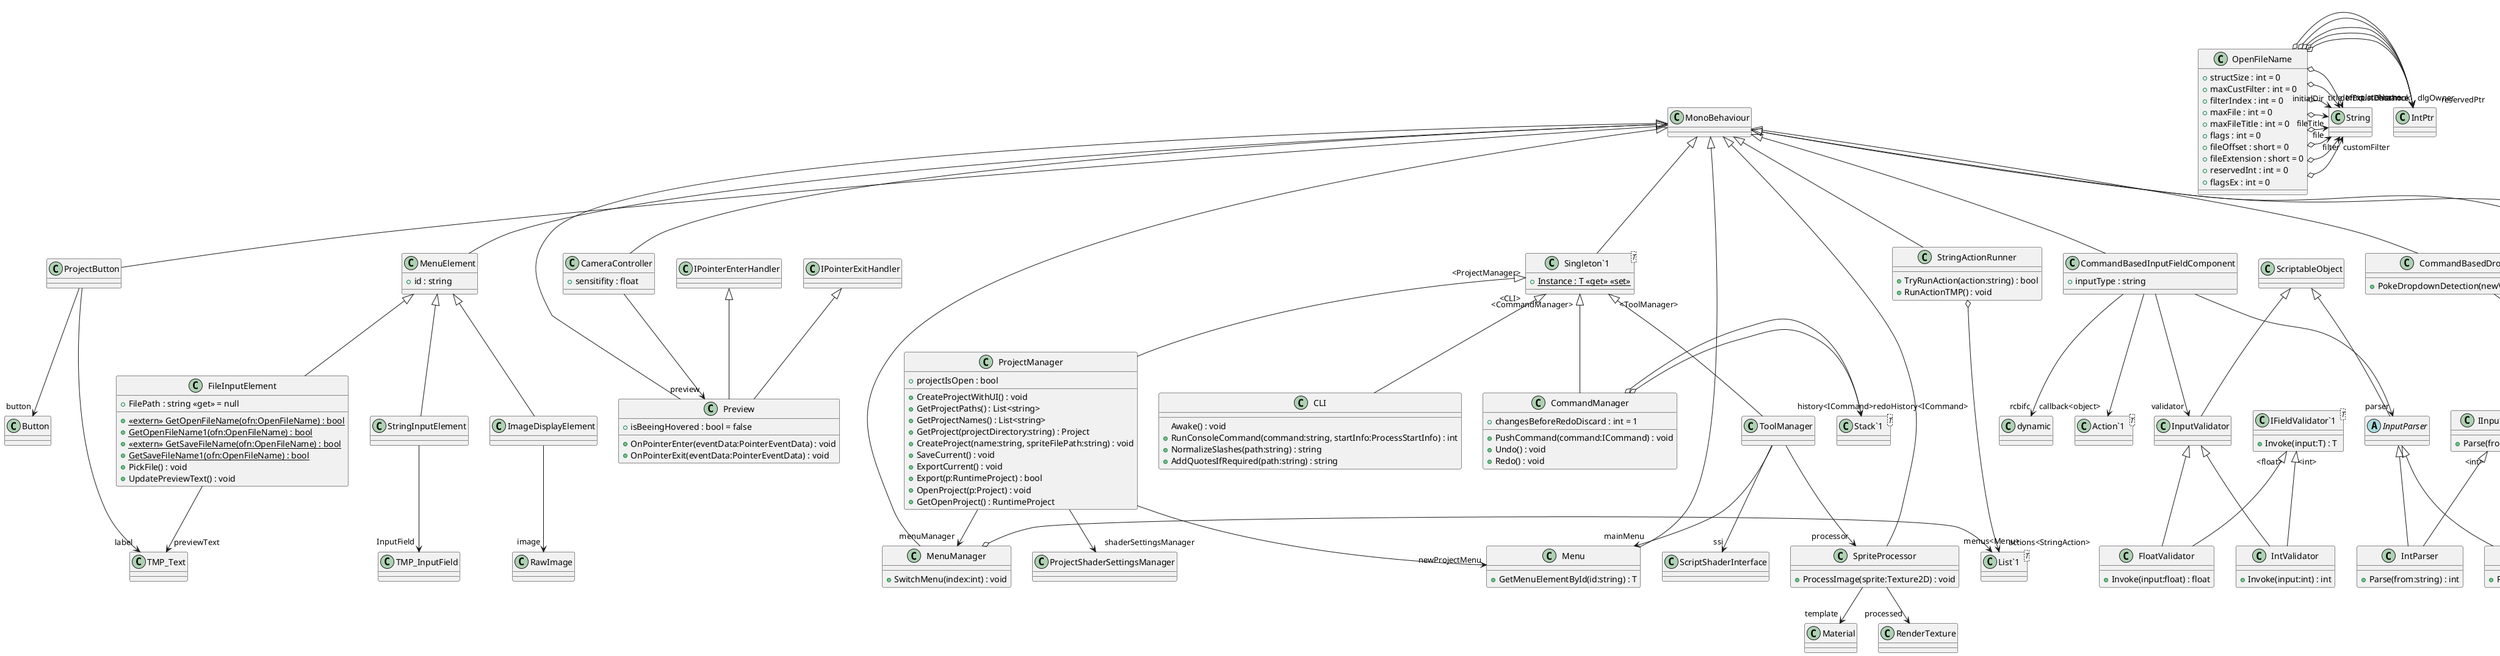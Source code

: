 @startuml
class RuntimeProject {
    + RuntimeProject(serializedProject:Project)
}
RuntimeProject --> "sprite" Texture2D
RuntimeProject --> "serializedProject" Project
class ToolManager {
}
class "Singleton`1"<T> {
}
"Singleton`1" "<ToolManager>" <|-- ToolManager
ToolManager --> "ssi" ScriptShaderInterface
ToolManager --> "processor" SpriteProcessor
ToolManager --> "mainMenu" Menu
class SpriteProcessor {
    + ProcessImage(sprite:Texture2D) : void
}
MonoBehaviour <|-- SpriteProcessor
SpriteProcessor --> "template" Material
SpriteProcessor --> "processed" RenderTexture
class CommandManager {
    + changesBeforeRedoDiscard : int = 1
    + PushCommand(command:ICommand) : void
    + Undo() : void
    + Redo() : void
}
class "Singleton`1"<T> {
}
class "Stack`1"<T> {
}
"Singleton`1" "<CommandManager>" <|-- CommandManager
CommandManager o-> "history<ICommand>" "Stack`1"
CommandManager o-> "redoHistory<ICommand>" "Stack`1"
interface ICommand {
    + Execute() : void
    + Undo() : void
    + Redo() : void
}
class StringAction <<struct>> {
    + action : string
}
class StringActionRunner {
    + TryRunAction(action:string) : bool
    + RunActionTMP() : void
}
class "List`1"<T> {
}
StringAction --> "reaction" UnityEvent
MonoBehaviour <|-- StringActionRunner
StringActionRunner o-> "actions<StringAction>" "List`1"
class "Singleton`1"<T> {
    + {static} Instance : T <<get>> <<set>>
}
MonoBehaviour <|-- "Singleton`1"
class CLI {
    Awake() : void
    + RunConsoleCommand(command:string, startInfo:ProcessStartInfo) : int
    + NormalizeSlashes(path:string) : string
    + AddQuotesIfRequired(path:string) : string
}
class "Singleton`1"<T> {
}
"Singleton`1" "<CLI>" <|-- CLI
class DropdownToContextMenu {
}
MonoBehaviour <|-- DropdownToContextMenu
class CommandBasedDropdown {
    + PokeDropdownDetection(newValue:int) : void
}
class "UnityEvent`1"<T> {
}
MonoBehaviour <|-- CommandBasedDropdown
CommandBasedDropdown --> "onValueChanged<int>" "UnityEvent`1"
class "CommandBasedInputField`1"<T> {
    + CommandBasedInputField(inputField:TMP_InputField, parser:IInputParser<T>, validator:IFieldValidator<T>, callback:Action<T>)
    + Poke(newValue:string) : void
    + BindToShader(shaderBinding:ShaderBinding) : void
}
class Preview {
    + isBeeingHovered : bool = false
    + OnPointerEnter(eventData:PointerEventData) : void
    + OnPointerExit(eventData:PointerEventData) : void
}
MonoBehaviour <|-- Preview
IPointerEnterHandler <|-- Preview
IPointerExitHandler <|-- Preview
class CameraController {
    + sensitifity : float
}
MonoBehaviour <|-- CameraController
CameraController --> "preview" Preview
class ProjectManager {
    + projectIsOpen : bool
    + CreateProjectWithUI() : void
    + GetProjectPaths() : List<string>
    + GetProjectNames() : List<string>
    + GetProject(projectDirectory:string) : Project
    + CreateProject(name:string, spriteFilePath:string) : void
    + SaveCurrent() : void
    + ExportCurrent() : void
    + Export(p:RuntimeProject) : bool
    + OpenProject(p:Project) : void
    + GetOpenProject() : RuntimeProject
}
class "Singleton`1"<T> {
}
"Singleton`1" "<ProjectManager>" <|-- ProjectManager
ProjectManager --> "shaderSettingsManager" ProjectShaderSettingsManager
ProjectManager --> "menuManager" MenuManager
ProjectManager --> "newProjectMenu" Menu
class Project <<struct>> {
    + name : string
    + projectDirectory : string
    + originalSpritePath : string
    + shaderSettings : string
}
class ProjectDisplay {
    Start() : void
}
MonoBehaviour <|-- ProjectDisplay
ProjectDisplay --> "templateProject" GameObject
class ProjectButton {
}
MonoBehaviour <|-- ProjectButton
ProjectButton --> "button" Button
ProjectButton --> "label" TMP_Text
class InputValidator {
}
ScriptableObject <|-- InputValidator
interface "IFieldValidator`1"<T> {
    + Invoke(input:T) : T
}
interface "IInputParser`1"<out T> {
    + Parse(from:string) : T
}
abstract class InputParser {
}
ScriptableObject <|-- InputParser
class MenuElement {
    + id : string
}
MonoBehaviour <|-- MenuElement
class Menu {
    + GetMenuElementById(id:string) : T
}
MonoBehaviour <|-- Menu
class MenuManager {
    + SwitchMenu(index:int) : void
}
class "List`1"<T> {
}
MonoBehaviour <|-- MenuManager
MenuManager o-> "menus<Menu>" "List`1"
class IntParser {
    + Parse(from:string) : int
}
class "IInputParser`1"<T> {
}
InputParser <|-- IntParser
"IInputParser`1" "<int>" <|-- IntParser
class FloatValidator {
    + Invoke(input:float) : float
}
class "IFieldValidator`1"<T> {
}
InputValidator <|-- FloatValidator
"IFieldValidator`1" "<float>" <|-- FloatValidator
class IntValidator {
    + Invoke(input:int) : int
}
class "IFieldValidator`1"<T> {
}
InputValidator <|-- IntValidator
"IFieldValidator`1" "<int>" <|-- IntValidator
class FloatParser {
    + Parse(from:string) : float
}
class "IInputParser`1"<T> {
}
InputParser <|-- FloatParser
"IInputParser`1" "<float>" <|-- FloatParser
class "ChangeFieldCommand`1"<T> {
    + ChangeFieldCommand(field:TMP_InputField, from:T, to:T, validator:IFieldValidator<T>, callback:Action<T>)
    + Execute() : void
    + Undo() : void
    + Redo() : void
}
ICommand <|-- "ChangeFieldCommand`1"
class ChangeDropdownCommand {
    + ChangeDropdownCommand(dropdown:TMP_Dropdown, from:int, to:int, callback:Action<int>)
    + Execute() : void
    + Undo() : void
    + Redo() : void
}
ICommand <|-- ChangeDropdownCommand
class "RuntimeCommandBasedInputFieldComponent`1"<T> {
    + Init(inputField:TMP_InputField, parser:InputParser, validator:InputValidator, callback:Action<object>) : void
    + BindToShader(binding:ShaderBinding) : void
}
class "CommandBasedInputField`1"<T> {
}
"RuntimeCommandBasedInputFieldComponent`1" --> "cbif<T>" "CommandBasedInputField`1"
class CommandBasedInputFieldComponent {
    + inputType : string
}
class "Action`1"<T> {
}
MonoBehaviour <|-- CommandBasedInputFieldComponent
CommandBasedInputFieldComponent --> "parser" InputParser
CommandBasedInputFieldComponent --> "validator" InputValidator
CommandBasedInputFieldComponent --> "callback<object>" "Action`1"
CommandBasedInputFieldComponent --> "rcbifc" dynamic
class ImageDisplayElement {
}
MenuElement <|-- ImageDisplayElement
ImageDisplayElement --> "image" RawImage
class StringInputElement {
}
MenuElement <|-- StringInputElement
StringInputElement --> "InputField" TMP_InputField
class OpenFileName {
    + structSize : int = 0
    + maxCustFilter : int = 0
    + filterIndex : int = 0
    + maxFile : int = 0
    + maxFileTitle : int = 0
    + flags : int = 0
    + fileOffset : short = 0
    + fileExtension : short = 0
    + reservedInt : int = 0
    + flagsEx : int = 0
}
class FileInputElement {
    + FilePath : string <<get>> = null
    + {static} <<extern>> GetOpenFileName(ofn:OpenFileName) : bool
    + {static} GetOpenFileName1(ofn:OpenFileName) : bool
    + {static} <<extern>> GetSaveFileName(ofn:OpenFileName) : bool
    + {static} GetSaveFileName1(ofn:OpenFileName) : bool
    + PickFile() : void
    + UpdatePreviewText() : void
}
OpenFileName o-> "dlgOwner" IntPtr
OpenFileName o-> "instance" IntPtr
OpenFileName o-> "filter" String
OpenFileName o-> "customFilter" String
OpenFileName o-> "file" String
OpenFileName o-> "fileTitle" String
OpenFileName o-> "initialDir" String
OpenFileName o-> "title" String
OpenFileName o-> "defExt" String
OpenFileName o-> "custData" IntPtr
OpenFileName o-> "hook" IntPtr
OpenFileName o-> "templateName" String
OpenFileName o-> "reservedPtr" IntPtr
MenuElement <|-- FileInputElement
FileInputElement --> "previewText" TMP_Text
@enduml
